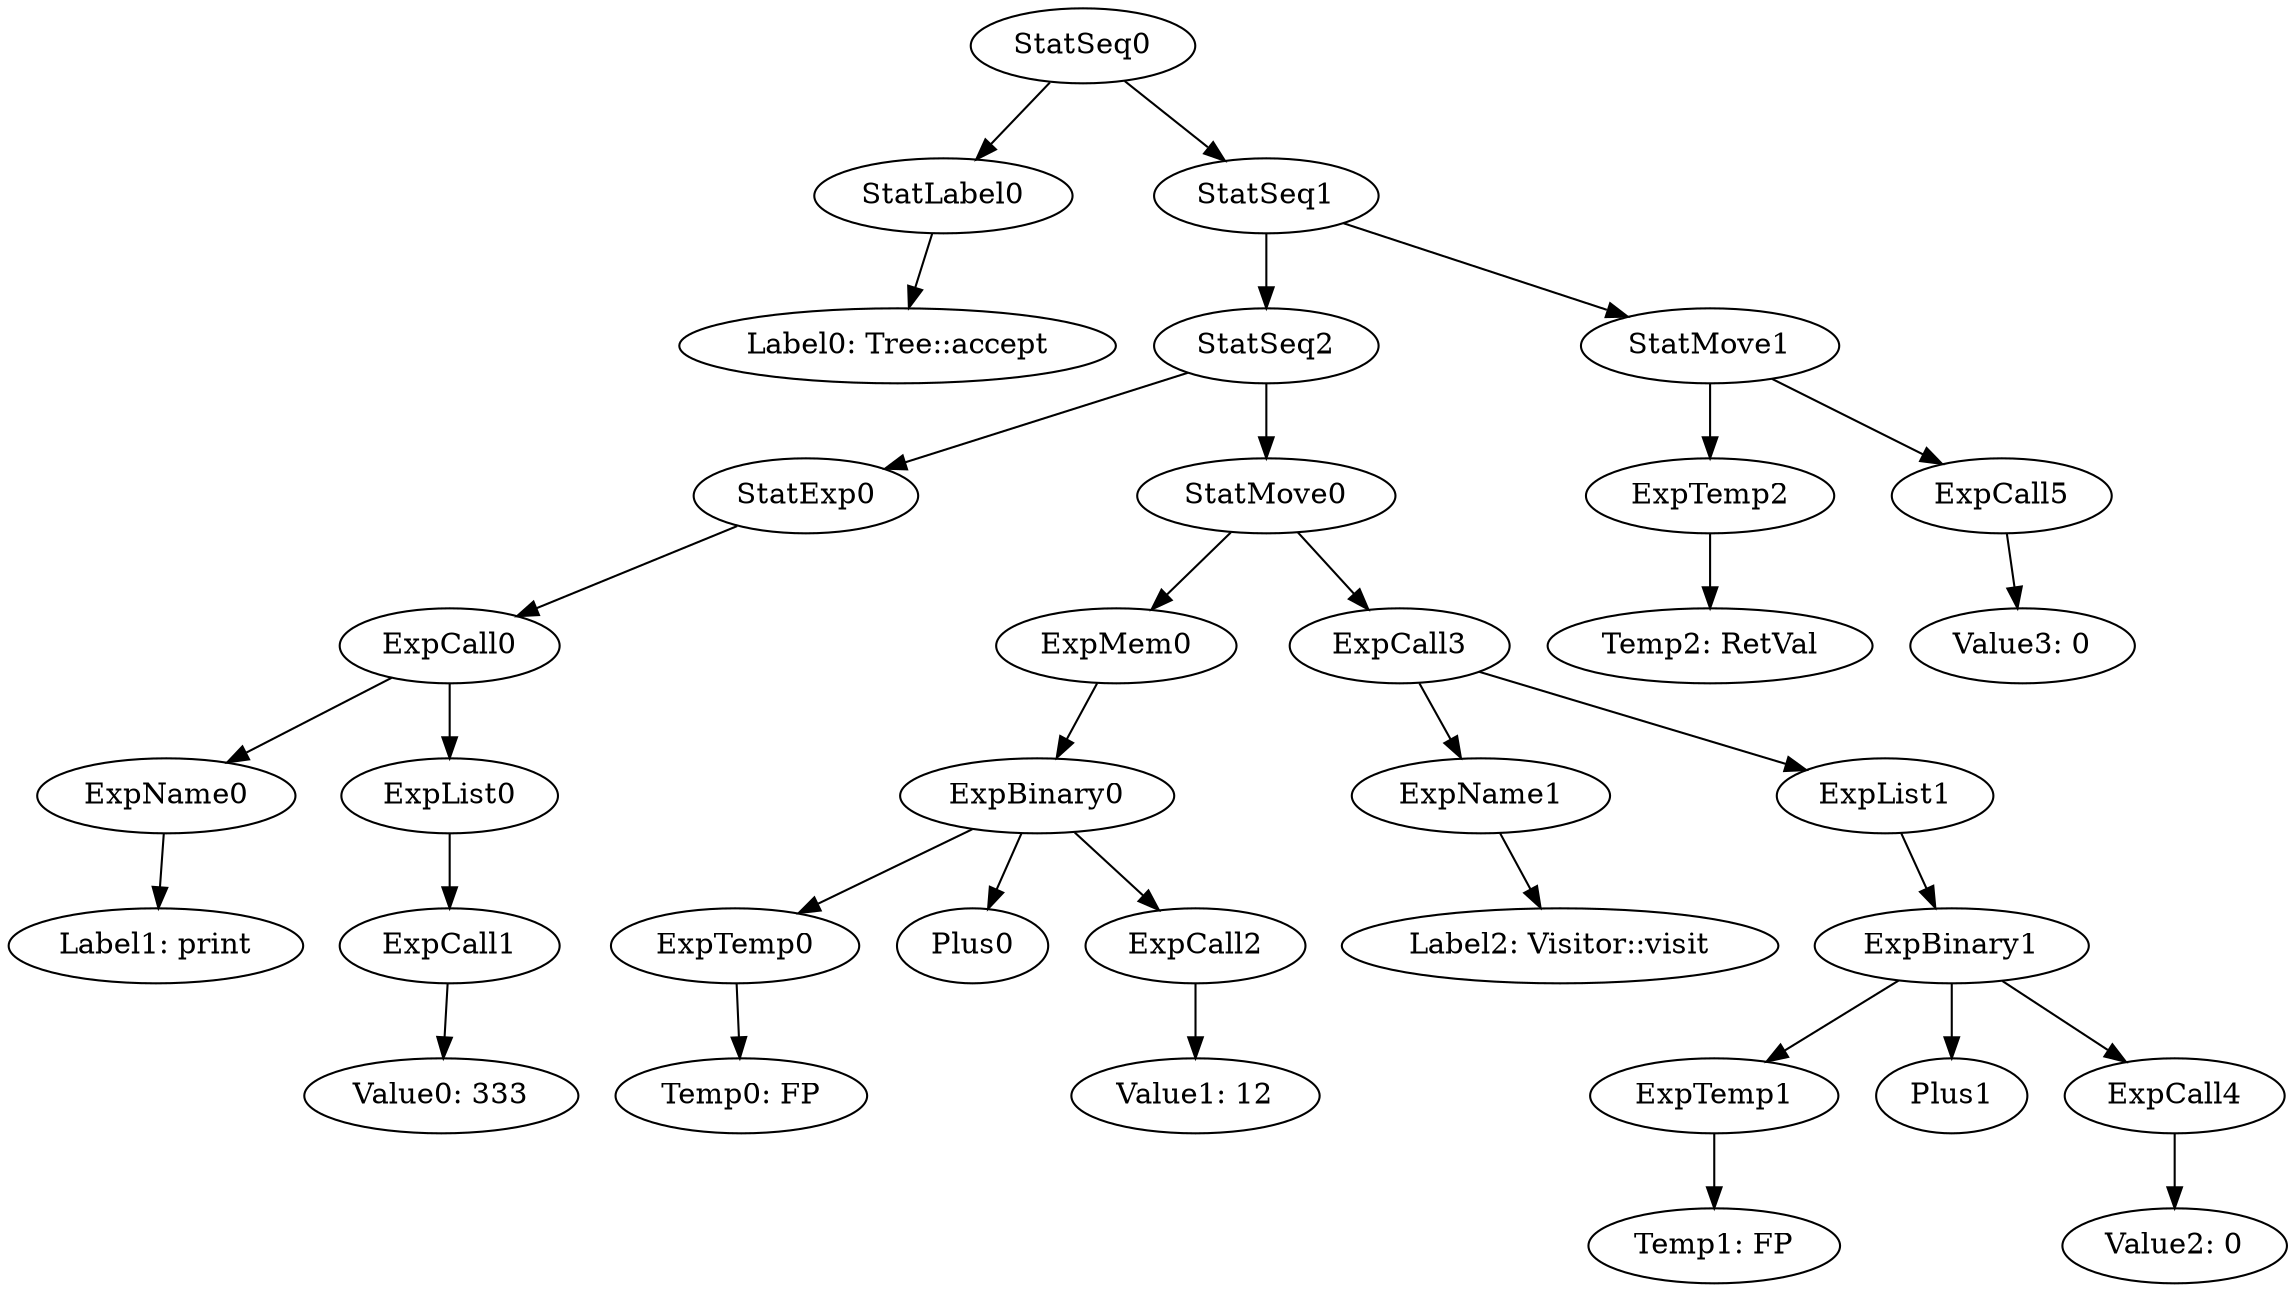 digraph {
	ordering = out;
	ExpTemp0 -> "Temp0: FP";
	ExpList0 -> ExpCall1;
	ExpCall1 -> "Value0: 333";
	ExpBinary0 -> ExpTemp0;
	ExpBinary0 -> Plus0;
	ExpBinary0 -> ExpCall2;
	StatLabel0 -> "Label0: Tree::accept";
	StatSeq2 -> StatExp0;
	StatSeq2 -> StatMove0;
	ExpCall0 -> ExpName0;
	ExpCall0 -> ExpList0;
	StatSeq1 -> StatSeq2;
	StatSeq1 -> StatMove1;
	ExpName0 -> "Label1: print";
	ExpCall2 -> "Value1: 12";
	StatMove0 -> ExpMem0;
	StatMove0 -> ExpCall3;
	ExpBinary1 -> ExpTemp1;
	ExpBinary1 -> Plus1;
	ExpBinary1 -> ExpCall4;
	ExpName1 -> "Label2: Visitor::visit";
	ExpMem0 -> ExpBinary0;
	ExpList1 -> ExpBinary1;
	StatMove1 -> ExpTemp2;
	StatMove1 -> ExpCall5;
	StatSeq0 -> StatLabel0;
	StatSeq0 -> StatSeq1;
	ExpCall3 -> ExpName1;
	ExpCall3 -> ExpList1;
	ExpTemp1 -> "Temp1: FP";
	ExpCall5 -> "Value3: 0";
	StatExp0 -> ExpCall0;
	ExpCall4 -> "Value2: 0";
	ExpTemp2 -> "Temp2: RetVal";
}

